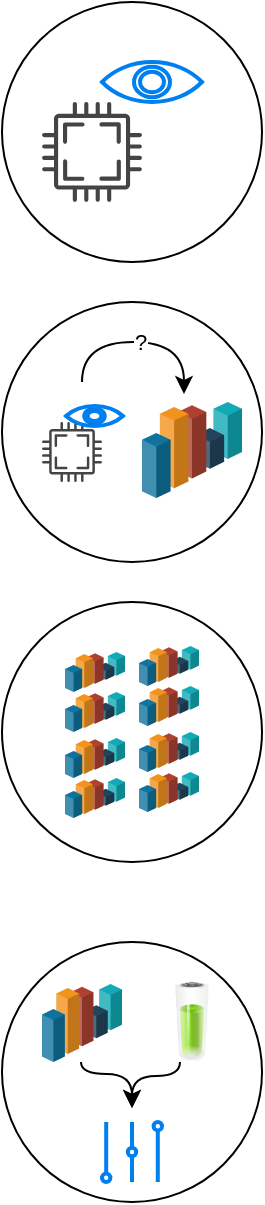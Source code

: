 <mxfile>
    <diagram id="MtfiX5QJoATiiBXPz2Ph" name="Page-1">
        <mxGraphModel dx="1760" dy="854" grid="1" gridSize="10" guides="1" tooltips="1" connect="1" arrows="1" fold="1" page="1" pageScale="1" pageWidth="827" pageHeight="1169" math="0" shadow="0">
            <root>
                <mxCell id="0"/>
                <mxCell id="1" parent="0"/>
                <mxCell id="2" value="" style="ellipse;whiteSpace=wrap;html=1;aspect=fixed;" parent="1" vertex="1">
                    <mxGeometry x="460" y="40" width="130" height="130" as="geometry"/>
                </mxCell>
                <mxCell id="3" value="" style="ellipse;whiteSpace=wrap;html=1;aspect=fixed;" parent="1" vertex="1">
                    <mxGeometry x="460" y="190" width="130" height="130" as="geometry"/>
                </mxCell>
                <mxCell id="4" value="" style="ellipse;whiteSpace=wrap;html=1;aspect=fixed;" parent="1" vertex="1">
                    <mxGeometry x="460" y="340" width="130" height="130" as="geometry"/>
                </mxCell>
                <mxCell id="5" value="" style="ellipse;whiteSpace=wrap;html=1;aspect=fixed;" parent="1" vertex="1">
                    <mxGeometry x="460" y="510" width="130" height="130" as="geometry"/>
                </mxCell>
                <mxCell id="7" value="" style="sketch=0;pointerEvents=1;shadow=0;dashed=0;html=1;strokeColor=none;fillColor=#434445;aspect=fixed;labelPosition=center;verticalLabelPosition=bottom;verticalAlign=top;align=center;outlineConnect=0;shape=mxgraph.vvd.cpu;" parent="1" vertex="1">
                    <mxGeometry x="480" y="90" width="50" height="50" as="geometry"/>
                </mxCell>
                <mxCell id="8" value="" style="html=1;verticalLabelPosition=bottom;align=center;labelBackgroundColor=#ffffff;verticalAlign=top;strokeWidth=2;strokeColor=#0080F0;shadow=0;dashed=0;shape=mxgraph.ios7.icons.eye;" parent="1" vertex="1">
                    <mxGeometry x="510" y="70" width="50" height="20" as="geometry"/>
                </mxCell>
                <mxCell id="11" value="" style="sketch=0;pointerEvents=1;shadow=0;dashed=0;html=1;strokeColor=none;fillColor=#434445;aspect=fixed;labelPosition=center;verticalLabelPosition=bottom;verticalAlign=top;align=center;outlineConnect=0;shape=mxgraph.vvd.cpu;" parent="1" vertex="1">
                    <mxGeometry x="480" y="250" width="30" height="30" as="geometry"/>
                </mxCell>
                <mxCell id="29" value="" style="group" parent="1" vertex="1" connectable="0">
                    <mxGeometry x="530" y="240" width="50" height="48" as="geometry"/>
                </mxCell>
                <mxCell id="24" value="" style="verticalLabelPosition=bottom;verticalAlign=top;html=1;shape=mxgraph.infographic.shadedCube;isoAngle=15;fillColor=#12AAB5;strokeColor=none;shadow=0;" parent="29" vertex="1">
                    <mxGeometry x="35.714" width="14.286" height="28.475" as="geometry"/>
                </mxCell>
                <mxCell id="25" value="" style="verticalLabelPosition=bottom;verticalAlign=top;html=1;shape=mxgraph.infographic.shadedCube;isoAngle=15;fillColor=#23445D;strokeColor=none;shadow=0;" parent="29" vertex="1">
                    <mxGeometry x="26.786" y="13.017" width="14.286" height="20.339" as="geometry"/>
                </mxCell>
                <mxCell id="26" value="" style="verticalLabelPosition=bottom;verticalAlign=top;html=1;shape=mxgraph.infographic.shadedCube;isoAngle=15;fillColor=#AE4132;strokeColor=none;shadow=0;" parent="29" vertex="1">
                    <mxGeometry x="17.857" y="1.627" width="14.286" height="36.61" as="geometry"/>
                </mxCell>
                <mxCell id="27" value="" style="verticalLabelPosition=bottom;verticalAlign=top;html=1;shape=mxgraph.infographic.shadedCube;isoAngle=15;fillColor=#F2931E;strokeColor=none;shadow=0;" parent="29" vertex="1">
                    <mxGeometry x="8.929" y="2.441" width="14.286" height="40.678" as="geometry"/>
                </mxCell>
                <mxCell id="28" value="" style="verticalLabelPosition=bottom;verticalAlign=top;html=1;shape=mxgraph.infographic.shadedCube;isoAngle=15;fillColor=#10739E;strokeColor=none;shadow=0;" parent="29" vertex="1">
                    <mxGeometry y="15.458" width="14.286" height="32.542" as="geometry"/>
                </mxCell>
                <mxCell id="30" value="?" style="endArrow=classic;html=1;edgeStyle=orthogonalEdgeStyle;curved=1;" parent="1" edge="1">
                    <mxGeometry width="50" height="50" relative="1" as="geometry">
                        <mxPoint x="500" y="230" as="sourcePoint"/>
                        <mxPoint x="551" y="236" as="targetPoint"/>
                        <Array as="points">
                            <mxPoint x="500" y="210"/>
                            <mxPoint x="551" y="210"/>
                        </Array>
                    </mxGeometry>
                </mxCell>
                <mxCell id="31" value="" style="group" vertex="1" connectable="0" parent="1">
                    <mxGeometry x="491.5" y="365" width="30" height="20" as="geometry"/>
                </mxCell>
                <mxCell id="32" value="" style="verticalLabelPosition=bottom;verticalAlign=top;html=1;shape=mxgraph.infographic.shadedCube;isoAngle=15;fillColor=#12AAB5;strokeColor=none;shadow=0;" vertex="1" parent="31">
                    <mxGeometry x="21.429" width="8.571" height="11.864" as="geometry"/>
                </mxCell>
                <mxCell id="33" value="" style="verticalLabelPosition=bottom;verticalAlign=top;html=1;shape=mxgraph.infographic.shadedCube;isoAngle=15;fillColor=#23445D;strokeColor=none;shadow=0;" vertex="1" parent="31">
                    <mxGeometry x="16.071" y="5.424" width="8.571" height="8.475" as="geometry"/>
                </mxCell>
                <mxCell id="34" value="" style="verticalLabelPosition=bottom;verticalAlign=top;html=1;shape=mxgraph.infographic.shadedCube;isoAngle=15;fillColor=#AE4132;strokeColor=none;shadow=0;" vertex="1" parent="31">
                    <mxGeometry x="10.714" y="0.678" width="8.571" height="15.254" as="geometry"/>
                </mxCell>
                <mxCell id="35" value="" style="verticalLabelPosition=bottom;verticalAlign=top;html=1;shape=mxgraph.infographic.shadedCube;isoAngle=15;fillColor=#F2931E;strokeColor=none;shadow=0;" vertex="1" parent="31">
                    <mxGeometry x="5.357" y="1.017" width="8.571" height="16.949" as="geometry"/>
                </mxCell>
                <mxCell id="36" value="" style="verticalLabelPosition=bottom;verticalAlign=top;html=1;shape=mxgraph.infographic.shadedCube;isoAngle=15;fillColor=#10739E;strokeColor=none;shadow=0;" vertex="1" parent="31">
                    <mxGeometry y="6.441" width="8.571" height="13.559" as="geometry"/>
                </mxCell>
                <mxCell id="37" value="" style="group" vertex="1" connectable="0" parent="1">
                    <mxGeometry x="491.5" y="385" width="30" height="20" as="geometry"/>
                </mxCell>
                <mxCell id="38" value="" style="verticalLabelPosition=bottom;verticalAlign=top;html=1;shape=mxgraph.infographic.shadedCube;isoAngle=15;fillColor=#12AAB5;strokeColor=none;shadow=0;" vertex="1" parent="37">
                    <mxGeometry x="21.429" width="8.571" height="11.864" as="geometry"/>
                </mxCell>
                <mxCell id="39" value="" style="verticalLabelPosition=bottom;verticalAlign=top;html=1;shape=mxgraph.infographic.shadedCube;isoAngle=15;fillColor=#23445D;strokeColor=none;shadow=0;" vertex="1" parent="37">
                    <mxGeometry x="16.071" y="5.424" width="8.571" height="8.475" as="geometry"/>
                </mxCell>
                <mxCell id="40" value="" style="verticalLabelPosition=bottom;verticalAlign=top;html=1;shape=mxgraph.infographic.shadedCube;isoAngle=15;fillColor=#AE4132;strokeColor=none;shadow=0;" vertex="1" parent="37">
                    <mxGeometry x="10.714" y="0.678" width="8.571" height="15.254" as="geometry"/>
                </mxCell>
                <mxCell id="41" value="" style="verticalLabelPosition=bottom;verticalAlign=top;html=1;shape=mxgraph.infographic.shadedCube;isoAngle=15;fillColor=#F2931E;strokeColor=none;shadow=0;" vertex="1" parent="37">
                    <mxGeometry x="5.357" y="1.017" width="8.571" height="16.949" as="geometry"/>
                </mxCell>
                <mxCell id="42" value="" style="verticalLabelPosition=bottom;verticalAlign=top;html=1;shape=mxgraph.infographic.shadedCube;isoAngle=15;fillColor=#10739E;strokeColor=none;shadow=0;" vertex="1" parent="37">
                    <mxGeometry y="6.441" width="8.571" height="13.559" as="geometry"/>
                </mxCell>
                <mxCell id="43" value="" style="group" vertex="1" connectable="0" parent="1">
                    <mxGeometry x="528.5" y="362" width="30" height="20" as="geometry"/>
                </mxCell>
                <mxCell id="44" value="" style="verticalLabelPosition=bottom;verticalAlign=top;html=1;shape=mxgraph.infographic.shadedCube;isoAngle=15;fillColor=#12AAB5;strokeColor=none;shadow=0;" vertex="1" parent="43">
                    <mxGeometry x="21.429" width="8.571" height="11.864" as="geometry"/>
                </mxCell>
                <mxCell id="45" value="" style="verticalLabelPosition=bottom;verticalAlign=top;html=1;shape=mxgraph.infographic.shadedCube;isoAngle=15;fillColor=#23445D;strokeColor=none;shadow=0;" vertex="1" parent="43">
                    <mxGeometry x="16.071" y="5.424" width="8.571" height="8.475" as="geometry"/>
                </mxCell>
                <mxCell id="46" value="" style="verticalLabelPosition=bottom;verticalAlign=top;html=1;shape=mxgraph.infographic.shadedCube;isoAngle=15;fillColor=#AE4132;strokeColor=none;shadow=0;" vertex="1" parent="43">
                    <mxGeometry x="10.714" y="0.678" width="8.571" height="15.254" as="geometry"/>
                </mxCell>
                <mxCell id="47" value="" style="verticalLabelPosition=bottom;verticalAlign=top;html=1;shape=mxgraph.infographic.shadedCube;isoAngle=15;fillColor=#F2931E;strokeColor=none;shadow=0;" vertex="1" parent="43">
                    <mxGeometry x="5.357" y="1.017" width="8.571" height="16.949" as="geometry"/>
                </mxCell>
                <mxCell id="48" value="" style="verticalLabelPosition=bottom;verticalAlign=top;html=1;shape=mxgraph.infographic.shadedCube;isoAngle=15;fillColor=#10739E;strokeColor=none;shadow=0;" vertex="1" parent="43">
                    <mxGeometry y="6.441" width="8.571" height="13.559" as="geometry"/>
                </mxCell>
                <mxCell id="49" value="" style="group" vertex="1" connectable="0" parent="1">
                    <mxGeometry x="528.5" y="382" width="30" height="20" as="geometry"/>
                </mxCell>
                <mxCell id="50" value="" style="verticalLabelPosition=bottom;verticalAlign=top;html=1;shape=mxgraph.infographic.shadedCube;isoAngle=15;fillColor=#12AAB5;strokeColor=none;shadow=0;" vertex="1" parent="49">
                    <mxGeometry x="21.429" width="8.571" height="11.864" as="geometry"/>
                </mxCell>
                <mxCell id="51" value="" style="verticalLabelPosition=bottom;verticalAlign=top;html=1;shape=mxgraph.infographic.shadedCube;isoAngle=15;fillColor=#23445D;strokeColor=none;shadow=0;" vertex="1" parent="49">
                    <mxGeometry x="16.071" y="5.424" width="8.571" height="8.475" as="geometry"/>
                </mxCell>
                <mxCell id="52" value="" style="verticalLabelPosition=bottom;verticalAlign=top;html=1;shape=mxgraph.infographic.shadedCube;isoAngle=15;fillColor=#AE4132;strokeColor=none;shadow=0;" vertex="1" parent="49">
                    <mxGeometry x="10.714" y="0.678" width="8.571" height="15.254" as="geometry"/>
                </mxCell>
                <mxCell id="53" value="" style="verticalLabelPosition=bottom;verticalAlign=top;html=1;shape=mxgraph.infographic.shadedCube;isoAngle=15;fillColor=#F2931E;strokeColor=none;shadow=0;" vertex="1" parent="49">
                    <mxGeometry x="5.357" y="1.017" width="8.571" height="16.949" as="geometry"/>
                </mxCell>
                <mxCell id="54" value="" style="verticalLabelPosition=bottom;verticalAlign=top;html=1;shape=mxgraph.infographic.shadedCube;isoAngle=15;fillColor=#10739E;strokeColor=none;shadow=0;" vertex="1" parent="49">
                    <mxGeometry y="6.441" width="8.571" height="13.559" as="geometry"/>
                </mxCell>
                <mxCell id="79" value="" style="group" vertex="1" connectable="0" parent="1">
                    <mxGeometry x="491.5" y="408" width="30" height="20" as="geometry"/>
                </mxCell>
                <mxCell id="80" value="" style="verticalLabelPosition=bottom;verticalAlign=top;html=1;shape=mxgraph.infographic.shadedCube;isoAngle=15;fillColor=#12AAB5;strokeColor=none;shadow=0;" vertex="1" parent="79">
                    <mxGeometry x="21.429" width="8.571" height="11.864" as="geometry"/>
                </mxCell>
                <mxCell id="81" value="" style="verticalLabelPosition=bottom;verticalAlign=top;html=1;shape=mxgraph.infographic.shadedCube;isoAngle=15;fillColor=#23445D;strokeColor=none;shadow=0;" vertex="1" parent="79">
                    <mxGeometry x="16.071" y="5.424" width="8.571" height="8.475" as="geometry"/>
                </mxCell>
                <mxCell id="82" value="" style="verticalLabelPosition=bottom;verticalAlign=top;html=1;shape=mxgraph.infographic.shadedCube;isoAngle=15;fillColor=#AE4132;strokeColor=none;shadow=0;" vertex="1" parent="79">
                    <mxGeometry x="10.714" y="0.678" width="8.571" height="15.254" as="geometry"/>
                </mxCell>
                <mxCell id="83" value="" style="verticalLabelPosition=bottom;verticalAlign=top;html=1;shape=mxgraph.infographic.shadedCube;isoAngle=15;fillColor=#F2931E;strokeColor=none;shadow=0;" vertex="1" parent="79">
                    <mxGeometry x="5.357" y="1.017" width="8.571" height="16.949" as="geometry"/>
                </mxCell>
                <mxCell id="84" value="" style="verticalLabelPosition=bottom;verticalAlign=top;html=1;shape=mxgraph.infographic.shadedCube;isoAngle=15;fillColor=#10739E;strokeColor=none;shadow=0;" vertex="1" parent="79">
                    <mxGeometry y="6.441" width="8.571" height="13.559" as="geometry"/>
                </mxCell>
                <mxCell id="85" value="" style="group" vertex="1" connectable="0" parent="1">
                    <mxGeometry x="491.5" y="428" width="30" height="20" as="geometry"/>
                </mxCell>
                <mxCell id="86" value="" style="verticalLabelPosition=bottom;verticalAlign=top;html=1;shape=mxgraph.infographic.shadedCube;isoAngle=15;fillColor=#12AAB5;strokeColor=none;shadow=0;" vertex="1" parent="85">
                    <mxGeometry x="21.429" width="8.571" height="11.864" as="geometry"/>
                </mxCell>
                <mxCell id="87" value="" style="verticalLabelPosition=bottom;verticalAlign=top;html=1;shape=mxgraph.infographic.shadedCube;isoAngle=15;fillColor=#23445D;strokeColor=none;shadow=0;" vertex="1" parent="85">
                    <mxGeometry x="16.071" y="5.424" width="8.571" height="8.475" as="geometry"/>
                </mxCell>
                <mxCell id="88" value="" style="verticalLabelPosition=bottom;verticalAlign=top;html=1;shape=mxgraph.infographic.shadedCube;isoAngle=15;fillColor=#AE4132;strokeColor=none;shadow=0;" vertex="1" parent="85">
                    <mxGeometry x="10.714" y="0.678" width="8.571" height="15.254" as="geometry"/>
                </mxCell>
                <mxCell id="89" value="" style="verticalLabelPosition=bottom;verticalAlign=top;html=1;shape=mxgraph.infographic.shadedCube;isoAngle=15;fillColor=#F2931E;strokeColor=none;shadow=0;" vertex="1" parent="85">
                    <mxGeometry x="5.357" y="1.017" width="8.571" height="16.949" as="geometry"/>
                </mxCell>
                <mxCell id="90" value="" style="verticalLabelPosition=bottom;verticalAlign=top;html=1;shape=mxgraph.infographic.shadedCube;isoAngle=15;fillColor=#10739E;strokeColor=none;shadow=0;" vertex="1" parent="85">
                    <mxGeometry y="6.441" width="8.571" height="13.559" as="geometry"/>
                </mxCell>
                <mxCell id="91" value="" style="group" vertex="1" connectable="0" parent="1">
                    <mxGeometry x="528.5" y="405" width="30" height="20" as="geometry"/>
                </mxCell>
                <mxCell id="92" value="" style="verticalLabelPosition=bottom;verticalAlign=top;html=1;shape=mxgraph.infographic.shadedCube;isoAngle=15;fillColor=#12AAB5;strokeColor=none;shadow=0;" vertex="1" parent="91">
                    <mxGeometry x="21.429" width="8.571" height="11.864" as="geometry"/>
                </mxCell>
                <mxCell id="93" value="" style="verticalLabelPosition=bottom;verticalAlign=top;html=1;shape=mxgraph.infographic.shadedCube;isoAngle=15;fillColor=#23445D;strokeColor=none;shadow=0;" vertex="1" parent="91">
                    <mxGeometry x="16.071" y="5.424" width="8.571" height="8.475" as="geometry"/>
                </mxCell>
                <mxCell id="94" value="" style="verticalLabelPosition=bottom;verticalAlign=top;html=1;shape=mxgraph.infographic.shadedCube;isoAngle=15;fillColor=#AE4132;strokeColor=none;shadow=0;" vertex="1" parent="91">
                    <mxGeometry x="10.714" y="0.678" width="8.571" height="15.254" as="geometry"/>
                </mxCell>
                <mxCell id="95" value="" style="verticalLabelPosition=bottom;verticalAlign=top;html=1;shape=mxgraph.infographic.shadedCube;isoAngle=15;fillColor=#F2931E;strokeColor=none;shadow=0;" vertex="1" parent="91">
                    <mxGeometry x="5.357" y="1.017" width="8.571" height="16.949" as="geometry"/>
                </mxCell>
                <mxCell id="96" value="" style="verticalLabelPosition=bottom;verticalAlign=top;html=1;shape=mxgraph.infographic.shadedCube;isoAngle=15;fillColor=#10739E;strokeColor=none;shadow=0;" vertex="1" parent="91">
                    <mxGeometry y="6.441" width="8.571" height="13.559" as="geometry"/>
                </mxCell>
                <mxCell id="97" value="" style="group" vertex="1" connectable="0" parent="1">
                    <mxGeometry x="528.5" y="425" width="30" height="20" as="geometry"/>
                </mxCell>
                <mxCell id="98" value="" style="verticalLabelPosition=bottom;verticalAlign=top;html=1;shape=mxgraph.infographic.shadedCube;isoAngle=15;fillColor=#12AAB5;strokeColor=none;shadow=0;" vertex="1" parent="97">
                    <mxGeometry x="21.429" width="8.571" height="11.864" as="geometry"/>
                </mxCell>
                <mxCell id="99" value="" style="verticalLabelPosition=bottom;verticalAlign=top;html=1;shape=mxgraph.infographic.shadedCube;isoAngle=15;fillColor=#23445D;strokeColor=none;shadow=0;" vertex="1" parent="97">
                    <mxGeometry x="16.071" y="5.424" width="8.571" height="8.475" as="geometry"/>
                </mxCell>
                <mxCell id="100" value="" style="verticalLabelPosition=bottom;verticalAlign=top;html=1;shape=mxgraph.infographic.shadedCube;isoAngle=15;fillColor=#AE4132;strokeColor=none;shadow=0;" vertex="1" parent="97">
                    <mxGeometry x="10.714" y="0.678" width="8.571" height="15.254" as="geometry"/>
                </mxCell>
                <mxCell id="101" value="" style="verticalLabelPosition=bottom;verticalAlign=top;html=1;shape=mxgraph.infographic.shadedCube;isoAngle=15;fillColor=#F2931E;strokeColor=none;shadow=0;" vertex="1" parent="97">
                    <mxGeometry x="5.357" y="1.017" width="8.571" height="16.949" as="geometry"/>
                </mxCell>
                <mxCell id="102" value="" style="verticalLabelPosition=bottom;verticalAlign=top;html=1;shape=mxgraph.infographic.shadedCube;isoAngle=15;fillColor=#10739E;strokeColor=none;shadow=0;" vertex="1" parent="97">
                    <mxGeometry y="6.441" width="8.571" height="13.559" as="geometry"/>
                </mxCell>
                <mxCell id="103" value="" style="group" vertex="1" connectable="0" parent="1">
                    <mxGeometry x="480" y="531" width="40" height="39" as="geometry"/>
                </mxCell>
                <mxCell id="104" value="" style="verticalLabelPosition=bottom;verticalAlign=top;html=1;shape=mxgraph.infographic.shadedCube;isoAngle=15;fillColor=#12AAB5;strokeColor=none;shadow=0;" vertex="1" parent="103">
                    <mxGeometry x="28.571" width="11.429" height="23.136" as="geometry"/>
                </mxCell>
                <mxCell id="105" value="" style="verticalLabelPosition=bottom;verticalAlign=top;html=1;shape=mxgraph.infographic.shadedCube;isoAngle=15;fillColor=#23445D;strokeColor=none;shadow=0;" vertex="1" parent="103">
                    <mxGeometry x="21.429" y="10.576" width="11.429" height="16.525" as="geometry"/>
                </mxCell>
                <mxCell id="106" value="" style="verticalLabelPosition=bottom;verticalAlign=top;html=1;shape=mxgraph.infographic.shadedCube;isoAngle=15;fillColor=#AE4132;strokeColor=none;shadow=0;" vertex="1" parent="103">
                    <mxGeometry x="14.286" y="1.322" width="11.429" height="29.746" as="geometry"/>
                </mxCell>
                <mxCell id="107" value="" style="verticalLabelPosition=bottom;verticalAlign=top;html=1;shape=mxgraph.infographic.shadedCube;isoAngle=15;fillColor=#F2931E;strokeColor=none;shadow=0;" vertex="1" parent="103">
                    <mxGeometry x="7.143" y="1.983" width="11.429" height="33.051" as="geometry"/>
                </mxCell>
                <mxCell id="108" value="" style="verticalLabelPosition=bottom;verticalAlign=top;html=1;shape=mxgraph.infographic.shadedCube;isoAngle=15;fillColor=#10739E;strokeColor=none;shadow=0;" vertex="1" parent="103">
                    <mxGeometry y="12.559" width="11.429" height="26.441" as="geometry"/>
                </mxCell>
                <mxCell id="110" value="" style="image;html=1;image=img/lib/clip_art/general/Battery_75_128x128.png" vertex="1" parent="1">
                    <mxGeometry x="540" y="530" width="30" height="40" as="geometry"/>
                </mxCell>
                <mxCell id="112" value="" style="html=1;verticalLabelPosition=bottom;align=center;labelBackgroundColor=#ffffff;verticalAlign=top;strokeWidth=2;strokeColor=#0080F0;shadow=0;dashed=0;shape=mxgraph.ios7.icons.volume;pointerEvents=1" vertex="1" parent="1">
                    <mxGeometry x="510" y="600" width="30" height="30" as="geometry"/>
                </mxCell>
                <mxCell id="114" value="" style="endArrow=classic;html=1;edgeStyle=orthogonalEdgeStyle;curved=1;" edge="1" parent="1">
                    <mxGeometry width="50" height="50" relative="1" as="geometry">
                        <mxPoint x="499.49" y="570" as="sourcePoint"/>
                        <mxPoint x="525" y="593" as="targetPoint"/>
                        <Array as="points">
                            <mxPoint x="500" y="576"/>
                        </Array>
                    </mxGeometry>
                </mxCell>
                <mxCell id="115" value="" style="endArrow=classic;html=1;edgeStyle=orthogonalEdgeStyle;curved=1;" edge="1" parent="1">
                    <mxGeometry width="50" height="50" relative="1" as="geometry">
                        <mxPoint x="549" y="570" as="sourcePoint"/>
                        <mxPoint x="525" y="593" as="targetPoint"/>
                        <Array as="points">
                            <mxPoint x="549" y="577"/>
                            <mxPoint x="525" y="577"/>
                        </Array>
                    </mxGeometry>
                </mxCell>
                <mxCell id="116" value="" style="html=1;verticalLabelPosition=bottom;align=center;labelBackgroundColor=#ffffff;verticalAlign=top;strokeWidth=2;strokeColor=#0080F0;shadow=0;dashed=0;shape=mxgraph.ios7.icons.eye;" vertex="1" parent="1">
                    <mxGeometry x="492" y="242" width="28.5" height="10" as="geometry"/>
                </mxCell>
            </root>
        </mxGraphModel>
    </diagram>
</mxfile>